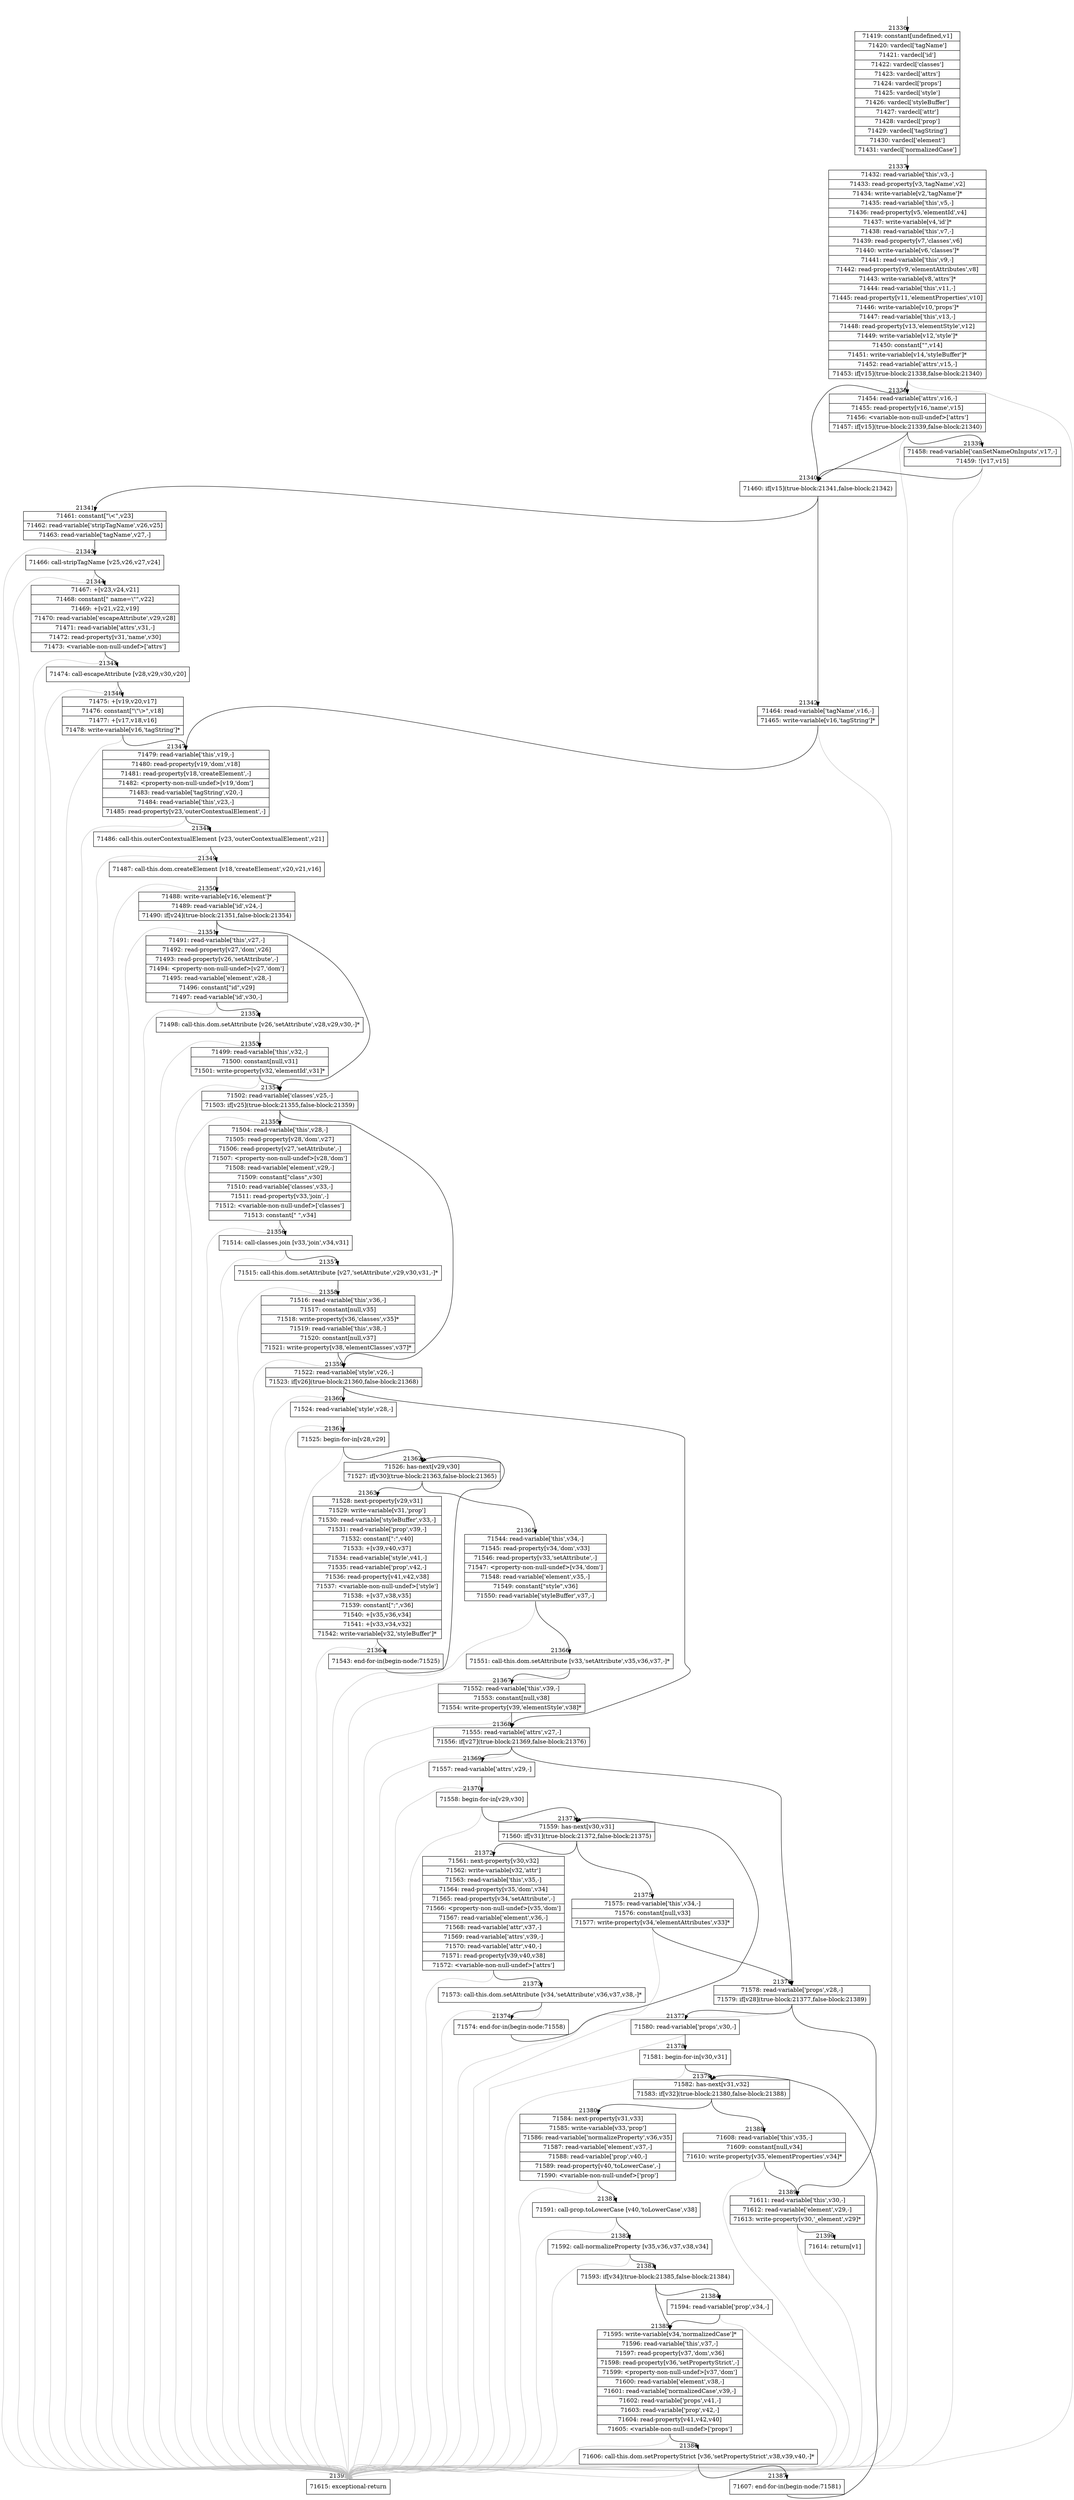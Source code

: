 digraph {
rankdir="TD"
BB_entry1869[shape=none,label=""];
BB_entry1869 -> BB21336 [tailport=s, headport=n, headlabel="    21336"]
BB21336 [shape=record label="{71419: constant[undefined,v1]|71420: vardecl['tagName']|71421: vardecl['id']|71422: vardecl['classes']|71423: vardecl['attrs']|71424: vardecl['props']|71425: vardecl['style']|71426: vardecl['styleBuffer']|71427: vardecl['attr']|71428: vardecl['prop']|71429: vardecl['tagString']|71430: vardecl['element']|71431: vardecl['normalizedCase']}" ] 
BB21336 -> BB21337 [tailport=s, headport=n, headlabel="      21337"]
BB21337 [shape=record label="{71432: read-variable['this',v3,-]|71433: read-property[v3,'tagName',v2]|71434: write-variable[v2,'tagName']*|71435: read-variable['this',v5,-]|71436: read-property[v5,'elementId',v4]|71437: write-variable[v4,'id']*|71438: read-variable['this',v7,-]|71439: read-property[v7,'classes',v6]|71440: write-variable[v6,'classes']*|71441: read-variable['this',v9,-]|71442: read-property[v9,'elementAttributes',v8]|71443: write-variable[v8,'attrs']*|71444: read-variable['this',v11,-]|71445: read-property[v11,'elementProperties',v10]|71446: write-variable[v10,'props']*|71447: read-variable['this',v13,-]|71448: read-property[v13,'elementStyle',v12]|71449: write-variable[v12,'style']*|71450: constant[\"\",v14]|71451: write-variable[v14,'styleBuffer']*|71452: read-variable['attrs',v15,-]|71453: if[v15](true-block:21338,false-block:21340)}" ] 
BB21337 -> BB21340 [tailport=s, headport=n, headlabel="      21340"]
BB21337 -> BB21338 [tailport=s, headport=n, headlabel="      21338"]
BB21337 -> BB21391 [tailport=s, headport=n, color=gray, headlabel="      21391"]
BB21338 [shape=record label="{71454: read-variable['attrs',v16,-]|71455: read-property[v16,'name',v15]|71456: \<variable-non-null-undef\>['attrs']|71457: if[v15](true-block:21339,false-block:21340)}" ] 
BB21338 -> BB21340 [tailport=s, headport=n]
BB21338 -> BB21339 [tailport=s, headport=n, headlabel="      21339"]
BB21338 -> BB21391 [tailport=s, headport=n, color=gray]
BB21339 [shape=record label="{71458: read-variable['canSetNameOnInputs',v17,-]|71459: ![v17,v15]}" ] 
BB21339 -> BB21340 [tailport=s, headport=n]
BB21339 -> BB21391 [tailport=s, headport=n, color=gray]
BB21340 [shape=record label="{71460: if[v15](true-block:21341,false-block:21342)}" ] 
BB21340 -> BB21341 [tailport=s, headport=n, headlabel="      21341"]
BB21340 -> BB21342 [tailport=s, headport=n, headlabel="      21342"]
BB21341 [shape=record label="{71461: constant[\"\\\<\",v23]|71462: read-variable['stripTagName',v26,v25]|71463: read-variable['tagName',v27,-]}" ] 
BB21341 -> BB21343 [tailport=s, headport=n, headlabel="      21343"]
BB21341 -> BB21391 [tailport=s, headport=n, color=gray]
BB21342 [shape=record label="{71464: read-variable['tagName',v16,-]|71465: write-variable[v16,'tagString']*}" ] 
BB21342 -> BB21347 [tailport=s, headport=n, headlabel="      21347"]
BB21342 -> BB21391 [tailport=s, headport=n, color=gray]
BB21343 [shape=record label="{71466: call-stripTagName [v25,v26,v27,v24]}" ] 
BB21343 -> BB21344 [tailport=s, headport=n, headlabel="      21344"]
BB21343 -> BB21391 [tailport=s, headport=n, color=gray]
BB21344 [shape=record label="{71467: +[v23,v24,v21]|71468: constant[\" name=\\\"\",v22]|71469: +[v21,v22,v19]|71470: read-variable['escapeAttribute',v29,v28]|71471: read-variable['attrs',v31,-]|71472: read-property[v31,'name',v30]|71473: \<variable-non-null-undef\>['attrs']}" ] 
BB21344 -> BB21345 [tailport=s, headport=n, headlabel="      21345"]
BB21344 -> BB21391 [tailport=s, headport=n, color=gray]
BB21345 [shape=record label="{71474: call-escapeAttribute [v28,v29,v30,v20]}" ] 
BB21345 -> BB21346 [tailport=s, headport=n, headlabel="      21346"]
BB21345 -> BB21391 [tailport=s, headport=n, color=gray]
BB21346 [shape=record label="{71475: +[v19,v20,v17]|71476: constant[\"\\\"\\\>\",v18]|71477: +[v17,v18,v16]|71478: write-variable[v16,'tagString']*}" ] 
BB21346 -> BB21347 [tailport=s, headport=n]
BB21346 -> BB21391 [tailport=s, headport=n, color=gray]
BB21347 [shape=record label="{71479: read-variable['this',v19,-]|71480: read-property[v19,'dom',v18]|71481: read-property[v18,'createElement',-]|71482: \<property-non-null-undef\>[v19,'dom']|71483: read-variable['tagString',v20,-]|71484: read-variable['this',v23,-]|71485: read-property[v23,'outerContextualElement',-]}" ] 
BB21347 -> BB21348 [tailport=s, headport=n, headlabel="      21348"]
BB21347 -> BB21391 [tailport=s, headport=n, color=gray]
BB21348 [shape=record label="{71486: call-this.outerContextualElement [v23,'outerContextualElement',v21]}" ] 
BB21348 -> BB21349 [tailport=s, headport=n, headlabel="      21349"]
BB21348 -> BB21391 [tailport=s, headport=n, color=gray]
BB21349 [shape=record label="{71487: call-this.dom.createElement [v18,'createElement',v20,v21,v16]}" ] 
BB21349 -> BB21350 [tailport=s, headport=n, headlabel="      21350"]
BB21349 -> BB21391 [tailport=s, headport=n, color=gray]
BB21350 [shape=record label="{71488: write-variable[v16,'element']*|71489: read-variable['id',v24,-]|71490: if[v24](true-block:21351,false-block:21354)}" ] 
BB21350 -> BB21351 [tailport=s, headport=n, headlabel="      21351"]
BB21350 -> BB21354 [tailport=s, headport=n, headlabel="      21354"]
BB21350 -> BB21391 [tailport=s, headport=n, color=gray]
BB21351 [shape=record label="{71491: read-variable['this',v27,-]|71492: read-property[v27,'dom',v26]|71493: read-property[v26,'setAttribute',-]|71494: \<property-non-null-undef\>[v27,'dom']|71495: read-variable['element',v28,-]|71496: constant[\"id\",v29]|71497: read-variable['id',v30,-]}" ] 
BB21351 -> BB21352 [tailport=s, headport=n, headlabel="      21352"]
BB21351 -> BB21391 [tailport=s, headport=n, color=gray]
BB21352 [shape=record label="{71498: call-this.dom.setAttribute [v26,'setAttribute',v28,v29,v30,-]*}" ] 
BB21352 -> BB21353 [tailport=s, headport=n, headlabel="      21353"]
BB21352 -> BB21391 [tailport=s, headport=n, color=gray]
BB21353 [shape=record label="{71499: read-variable['this',v32,-]|71500: constant[null,v31]|71501: write-property[v32,'elementId',v31]*}" ] 
BB21353 -> BB21354 [tailport=s, headport=n]
BB21353 -> BB21391 [tailport=s, headport=n, color=gray]
BB21354 [shape=record label="{71502: read-variable['classes',v25,-]|71503: if[v25](true-block:21355,false-block:21359)}" ] 
BB21354 -> BB21355 [tailport=s, headport=n, headlabel="      21355"]
BB21354 -> BB21359 [tailport=s, headport=n, headlabel="      21359"]
BB21354 -> BB21391 [tailport=s, headport=n, color=gray]
BB21355 [shape=record label="{71504: read-variable['this',v28,-]|71505: read-property[v28,'dom',v27]|71506: read-property[v27,'setAttribute',-]|71507: \<property-non-null-undef\>[v28,'dom']|71508: read-variable['element',v29,-]|71509: constant[\"class\",v30]|71510: read-variable['classes',v33,-]|71511: read-property[v33,'join',-]|71512: \<variable-non-null-undef\>['classes']|71513: constant[\" \",v34]}" ] 
BB21355 -> BB21356 [tailport=s, headport=n, headlabel="      21356"]
BB21355 -> BB21391 [tailport=s, headport=n, color=gray]
BB21356 [shape=record label="{71514: call-classes.join [v33,'join',v34,v31]}" ] 
BB21356 -> BB21357 [tailport=s, headport=n, headlabel="      21357"]
BB21356 -> BB21391 [tailport=s, headport=n, color=gray]
BB21357 [shape=record label="{71515: call-this.dom.setAttribute [v27,'setAttribute',v29,v30,v31,-]*}" ] 
BB21357 -> BB21358 [tailport=s, headport=n, headlabel="      21358"]
BB21357 -> BB21391 [tailport=s, headport=n, color=gray]
BB21358 [shape=record label="{71516: read-variable['this',v36,-]|71517: constant[null,v35]|71518: write-property[v36,'classes',v35]*|71519: read-variable['this',v38,-]|71520: constant[null,v37]|71521: write-property[v38,'elementClasses',v37]*}" ] 
BB21358 -> BB21359 [tailport=s, headport=n]
BB21358 -> BB21391 [tailport=s, headport=n, color=gray]
BB21359 [shape=record label="{71522: read-variable['style',v26,-]|71523: if[v26](true-block:21360,false-block:21368)}" ] 
BB21359 -> BB21360 [tailport=s, headport=n, headlabel="      21360"]
BB21359 -> BB21368 [tailport=s, headport=n, headlabel="      21368"]
BB21359 -> BB21391 [tailport=s, headport=n, color=gray]
BB21360 [shape=record label="{71524: read-variable['style',v28,-]}" ] 
BB21360 -> BB21361 [tailport=s, headport=n, headlabel="      21361"]
BB21360 -> BB21391 [tailport=s, headport=n, color=gray]
BB21361 [shape=record label="{71525: begin-for-in[v28,v29]}" ] 
BB21361 -> BB21362 [tailport=s, headport=n, headlabel="      21362"]
BB21361 -> BB21391 [tailport=s, headport=n, color=gray]
BB21362 [shape=record label="{71526: has-next[v29,v30]|71527: if[v30](true-block:21363,false-block:21365)}" ] 
BB21362 -> BB21363 [tailport=s, headport=n, headlabel="      21363"]
BB21362 -> BB21365 [tailport=s, headport=n, headlabel="      21365"]
BB21363 [shape=record label="{71528: next-property[v29,v31]|71529: write-variable[v31,'prop']|71530: read-variable['styleBuffer',v33,-]|71531: read-variable['prop',v39,-]|71532: constant[\":\",v40]|71533: +[v39,v40,v37]|71534: read-variable['style',v41,-]|71535: read-variable['prop',v42,-]|71536: read-property[v41,v42,v38]|71537: \<variable-non-null-undef\>['style']|71538: +[v37,v38,v35]|71539: constant[\";\",v36]|71540: +[v35,v36,v34]|71541: +[v33,v34,v32]|71542: write-variable[v32,'styleBuffer']*}" ] 
BB21363 -> BB21364 [tailport=s, headport=n, headlabel="      21364"]
BB21363 -> BB21391 [tailport=s, headport=n, color=gray]
BB21364 [shape=record label="{71543: end-for-in(begin-node:71525)}" ] 
BB21364 -> BB21362 [tailport=s, headport=n]
BB21365 [shape=record label="{71544: read-variable['this',v34,-]|71545: read-property[v34,'dom',v33]|71546: read-property[v33,'setAttribute',-]|71547: \<property-non-null-undef\>[v34,'dom']|71548: read-variable['element',v35,-]|71549: constant[\"style\",v36]|71550: read-variable['styleBuffer',v37,-]}" ] 
BB21365 -> BB21366 [tailport=s, headport=n, headlabel="      21366"]
BB21365 -> BB21391 [tailport=s, headport=n, color=gray]
BB21366 [shape=record label="{71551: call-this.dom.setAttribute [v33,'setAttribute',v35,v36,v37,-]*}" ] 
BB21366 -> BB21367 [tailport=s, headport=n, headlabel="      21367"]
BB21366 -> BB21391 [tailport=s, headport=n, color=gray]
BB21367 [shape=record label="{71552: read-variable['this',v39,-]|71553: constant[null,v38]|71554: write-property[v39,'elementStyle',v38]*}" ] 
BB21367 -> BB21368 [tailport=s, headport=n]
BB21367 -> BB21391 [tailport=s, headport=n, color=gray]
BB21368 [shape=record label="{71555: read-variable['attrs',v27,-]|71556: if[v27](true-block:21369,false-block:21376)}" ] 
BB21368 -> BB21369 [tailport=s, headport=n, headlabel="      21369"]
BB21368 -> BB21376 [tailport=s, headport=n, headlabel="      21376"]
BB21368 -> BB21391 [tailport=s, headport=n, color=gray]
BB21369 [shape=record label="{71557: read-variable['attrs',v29,-]}" ] 
BB21369 -> BB21370 [tailport=s, headport=n, headlabel="      21370"]
BB21369 -> BB21391 [tailport=s, headport=n, color=gray]
BB21370 [shape=record label="{71558: begin-for-in[v29,v30]}" ] 
BB21370 -> BB21371 [tailport=s, headport=n, headlabel="      21371"]
BB21370 -> BB21391 [tailport=s, headport=n, color=gray]
BB21371 [shape=record label="{71559: has-next[v30,v31]|71560: if[v31](true-block:21372,false-block:21375)}" ] 
BB21371 -> BB21372 [tailport=s, headport=n, headlabel="      21372"]
BB21371 -> BB21375 [tailport=s, headport=n, headlabel="      21375"]
BB21372 [shape=record label="{71561: next-property[v30,v32]|71562: write-variable[v32,'attr']|71563: read-variable['this',v35,-]|71564: read-property[v35,'dom',v34]|71565: read-property[v34,'setAttribute',-]|71566: \<property-non-null-undef\>[v35,'dom']|71567: read-variable['element',v36,-]|71568: read-variable['attr',v37,-]|71569: read-variable['attrs',v39,-]|71570: read-variable['attr',v40,-]|71571: read-property[v39,v40,v38]|71572: \<variable-non-null-undef\>['attrs']}" ] 
BB21372 -> BB21373 [tailport=s, headport=n, headlabel="      21373"]
BB21372 -> BB21391 [tailport=s, headport=n, color=gray]
BB21373 [shape=record label="{71573: call-this.dom.setAttribute [v34,'setAttribute',v36,v37,v38,-]*}" ] 
BB21373 -> BB21374 [tailport=s, headport=n, headlabel="      21374"]
BB21373 -> BB21391 [tailport=s, headport=n, color=gray]
BB21374 [shape=record label="{71574: end-for-in(begin-node:71558)}" ] 
BB21374 -> BB21371 [tailport=s, headport=n]
BB21375 [shape=record label="{71575: read-variable['this',v34,-]|71576: constant[null,v33]|71577: write-property[v34,'elementAttributes',v33]*}" ] 
BB21375 -> BB21376 [tailport=s, headport=n]
BB21375 -> BB21391 [tailport=s, headport=n, color=gray]
BB21376 [shape=record label="{71578: read-variable['props',v28,-]|71579: if[v28](true-block:21377,false-block:21389)}" ] 
BB21376 -> BB21377 [tailport=s, headport=n, headlabel="      21377"]
BB21376 -> BB21389 [tailport=s, headport=n, headlabel="      21389"]
BB21376 -> BB21391 [tailport=s, headport=n, color=gray]
BB21377 [shape=record label="{71580: read-variable['props',v30,-]}" ] 
BB21377 -> BB21378 [tailport=s, headport=n, headlabel="      21378"]
BB21377 -> BB21391 [tailport=s, headport=n, color=gray]
BB21378 [shape=record label="{71581: begin-for-in[v30,v31]}" ] 
BB21378 -> BB21379 [tailport=s, headport=n, headlabel="      21379"]
BB21378 -> BB21391 [tailport=s, headport=n, color=gray]
BB21379 [shape=record label="{71582: has-next[v31,v32]|71583: if[v32](true-block:21380,false-block:21388)}" ] 
BB21379 -> BB21380 [tailport=s, headport=n, headlabel="      21380"]
BB21379 -> BB21388 [tailport=s, headport=n, headlabel="      21388"]
BB21380 [shape=record label="{71584: next-property[v31,v33]|71585: write-variable[v33,'prop']|71586: read-variable['normalizeProperty',v36,v35]|71587: read-variable['element',v37,-]|71588: read-variable['prop',v40,-]|71589: read-property[v40,'toLowerCase',-]|71590: \<variable-non-null-undef\>['prop']}" ] 
BB21380 -> BB21381 [tailport=s, headport=n, headlabel="      21381"]
BB21380 -> BB21391 [tailport=s, headport=n, color=gray]
BB21381 [shape=record label="{71591: call-prop.toLowerCase [v40,'toLowerCase',v38]}" ] 
BB21381 -> BB21382 [tailport=s, headport=n, headlabel="      21382"]
BB21381 -> BB21391 [tailport=s, headport=n, color=gray]
BB21382 [shape=record label="{71592: call-normalizeProperty [v35,v36,v37,v38,v34]}" ] 
BB21382 -> BB21383 [tailport=s, headport=n, headlabel="      21383"]
BB21382 -> BB21391 [tailport=s, headport=n, color=gray]
BB21383 [shape=record label="{71593: if[v34](true-block:21385,false-block:21384)}" ] 
BB21383 -> BB21385 [tailport=s, headport=n, headlabel="      21385"]
BB21383 -> BB21384 [tailport=s, headport=n, headlabel="      21384"]
BB21384 [shape=record label="{71594: read-variable['prop',v34,-]}" ] 
BB21384 -> BB21385 [tailport=s, headport=n]
BB21384 -> BB21391 [tailport=s, headport=n, color=gray]
BB21385 [shape=record label="{71595: write-variable[v34,'normalizedCase']*|71596: read-variable['this',v37,-]|71597: read-property[v37,'dom',v36]|71598: read-property[v36,'setPropertyStrict',-]|71599: \<property-non-null-undef\>[v37,'dom']|71600: read-variable['element',v38,-]|71601: read-variable['normalizedCase',v39,-]|71602: read-variable['props',v41,-]|71603: read-variable['prop',v42,-]|71604: read-property[v41,v42,v40]|71605: \<variable-non-null-undef\>['props']}" ] 
BB21385 -> BB21386 [tailport=s, headport=n, headlabel="      21386"]
BB21385 -> BB21391 [tailport=s, headport=n, color=gray]
BB21386 [shape=record label="{71606: call-this.dom.setPropertyStrict [v36,'setPropertyStrict',v38,v39,v40,-]*}" ] 
BB21386 -> BB21387 [tailport=s, headport=n, headlabel="      21387"]
BB21386 -> BB21391 [tailport=s, headport=n, color=gray]
BB21387 [shape=record label="{71607: end-for-in(begin-node:71581)}" ] 
BB21387 -> BB21379 [tailport=s, headport=n]
BB21388 [shape=record label="{71608: read-variable['this',v35,-]|71609: constant[null,v34]|71610: write-property[v35,'elementProperties',v34]*}" ] 
BB21388 -> BB21389 [tailport=s, headport=n]
BB21388 -> BB21391 [tailport=s, headport=n, color=gray]
BB21389 [shape=record label="{71611: read-variable['this',v30,-]|71612: read-variable['element',v29,-]|71613: write-property[v30,'_element',v29]*}" ] 
BB21389 -> BB21390 [tailport=s, headport=n, headlabel="      21390"]
BB21389 -> BB21391 [tailport=s, headport=n, color=gray]
BB21390 [shape=record label="{71614: return[v1]}" ] 
BB21391 [shape=record label="{71615: exceptional-return}" ] 
//#$~ 40206
}
